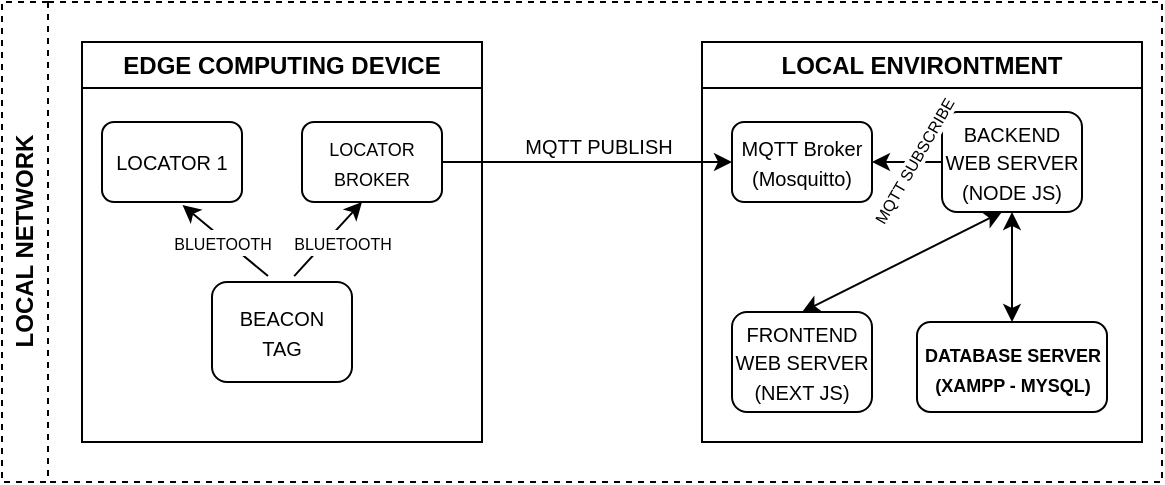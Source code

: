<mxfile version="21.5.0" type="device">
  <diagram name="Page-1" id="80d4a630-b321-0f5e-ff81-c5a36ef4752d">
    <mxGraphModel dx="1100" dy="605" grid="1" gridSize="10" guides="1" tooltips="1" connect="1" arrows="1" fold="1" page="1" pageScale="1" pageWidth="1100" pageHeight="850" background="none" math="0" shadow="0">
      <root>
        <mxCell id="0" />
        <mxCell id="1" parent="0" />
        <mxCell id="q5JJ5bhiP4EDSJoQisQF-2" value="LOCAL ENVIRONTMENT" style="swimlane;whiteSpace=wrap;html=1;" vertex="1" parent="1">
          <mxGeometry x="830" y="190" width="220" height="200" as="geometry" />
        </mxCell>
        <mxCell id="q5JJ5bhiP4EDSJoQisQF-4" value="&lt;font style=&quot;font-size: 10px;&quot;&gt;MQTT Broker (Mosquitto)&lt;/font&gt;" style="rounded=1;whiteSpace=wrap;html=1;" vertex="1" parent="q5JJ5bhiP4EDSJoQisQF-2">
          <mxGeometry x="15" y="40" width="70" height="40" as="geometry" />
        </mxCell>
        <mxCell id="q5JJ5bhiP4EDSJoQisQF-5" value="&lt;font style=&quot;font-size: 10px;&quot;&gt;BACKEND WEB SERVER (NODE JS)&lt;/font&gt;" style="rounded=1;whiteSpace=wrap;html=1;" vertex="1" parent="q5JJ5bhiP4EDSJoQisQF-2">
          <mxGeometry x="120" y="35" width="70" height="50" as="geometry" />
        </mxCell>
        <mxCell id="q5JJ5bhiP4EDSJoQisQF-19" value="" style="endArrow=classic;html=1;rounded=0;exitX=0;exitY=0.5;exitDx=0;exitDy=0;entryX=1;entryY=0.5;entryDx=0;entryDy=0;" edge="1" parent="q5JJ5bhiP4EDSJoQisQF-2" source="q5JJ5bhiP4EDSJoQisQF-5" target="q5JJ5bhiP4EDSJoQisQF-4">
          <mxGeometry width="50" height="50" relative="1" as="geometry">
            <mxPoint y="130" as="sourcePoint" />
            <mxPoint x="50" y="80" as="targetPoint" />
          </mxGeometry>
        </mxCell>
        <mxCell id="q5JJ5bhiP4EDSJoQisQF-20" value="MQTT SUBSCRIBE" style="edgeLabel;html=1;align=center;verticalAlign=middle;resizable=0;points=[];fontSize=8;rotation=-60;" vertex="1" connectable="0" parent="q5JJ5bhiP4EDSJoQisQF-19">
          <mxGeometry x="-0.471" y="-1" relative="1" as="geometry">
            <mxPoint x="-5" y="1" as="offset" />
          </mxGeometry>
        </mxCell>
        <mxCell id="q5JJ5bhiP4EDSJoQisQF-8" value="&lt;font style=&quot;font-size: 10px;&quot;&gt;FRONTEND WEB SERVER (NEXT JS)&lt;/font&gt;" style="rounded=1;whiteSpace=wrap;html=1;" vertex="1" parent="q5JJ5bhiP4EDSJoQisQF-2">
          <mxGeometry x="15" y="135" width="70" height="50" as="geometry" />
        </mxCell>
        <mxCell id="q5JJ5bhiP4EDSJoQisQF-23" value="" style="endArrow=classic;startArrow=classic;html=1;rounded=0;exitX=0.5;exitY=0;exitDx=0;exitDy=0;" edge="1" parent="q5JJ5bhiP4EDSJoQisQF-2" source="q5JJ5bhiP4EDSJoQisQF-8">
          <mxGeometry width="50" height="50" relative="1" as="geometry">
            <mxPoint x="100" y="135" as="sourcePoint" />
            <mxPoint x="150" y="85" as="targetPoint" />
          </mxGeometry>
        </mxCell>
        <mxCell id="q5JJ5bhiP4EDSJoQisQF-9" value="EDGE COMPUTING DEVICE" style="swimlane;whiteSpace=wrap;html=1;" vertex="1" parent="1">
          <mxGeometry x="520" y="190" width="200" height="200" as="geometry" />
        </mxCell>
        <mxCell id="q5JJ5bhiP4EDSJoQisQF-10" value="&lt;span style=&quot;font-size: 10px;&quot;&gt;LOCATOR 1&lt;/span&gt;" style="rounded=1;whiteSpace=wrap;html=1;" vertex="1" parent="q5JJ5bhiP4EDSJoQisQF-9">
          <mxGeometry x="10" y="40" width="70" height="40" as="geometry" />
        </mxCell>
        <mxCell id="q5JJ5bhiP4EDSJoQisQF-11" value="&lt;font style=&quot;font-size: 10px;&quot;&gt;BEACON &lt;br&gt;TAG&lt;/font&gt;" style="rounded=1;whiteSpace=wrap;html=1;" vertex="1" parent="q5JJ5bhiP4EDSJoQisQF-9">
          <mxGeometry x="65" y="120" width="70" height="50" as="geometry" />
        </mxCell>
        <mxCell id="q5JJ5bhiP4EDSJoQisQF-12" value="&lt;font style=&quot;font-size: 9px;&quot;&gt;LOCATOR &lt;br&gt;BROKER&lt;/font&gt;" style="rounded=1;whiteSpace=wrap;html=1;" vertex="1" parent="q5JJ5bhiP4EDSJoQisQF-9">
          <mxGeometry x="110" y="40" width="70" height="40" as="geometry" />
        </mxCell>
        <mxCell id="q5JJ5bhiP4EDSJoQisQF-14" value="" style="endArrow=classic;html=1;rounded=0;exitX=0.587;exitY=-0.059;exitDx=0;exitDy=0;exitPerimeter=0;" edge="1" parent="q5JJ5bhiP4EDSJoQisQF-9" source="q5JJ5bhiP4EDSJoQisQF-11">
          <mxGeometry width="50" height="50" relative="1" as="geometry">
            <mxPoint x="90" y="130" as="sourcePoint" />
            <mxPoint x="140" y="80" as="targetPoint" />
          </mxGeometry>
        </mxCell>
        <mxCell id="q5JJ5bhiP4EDSJoQisQF-16" value="&lt;font style=&quot;font-size: 8px;&quot;&gt;BLUETOOTH&lt;/font&gt;" style="edgeLabel;html=1;align=center;verticalAlign=middle;resizable=0;points=[];" vertex="1" connectable="0" parent="q5JJ5bhiP4EDSJoQisQF-14">
          <mxGeometry x="-0.296" y="-3" relative="1" as="geometry">
            <mxPoint x="10" y="-6" as="offset" />
          </mxGeometry>
        </mxCell>
        <mxCell id="q5JJ5bhiP4EDSJoQisQF-15" value="" style="endArrow=classic;html=1;rounded=0;exitX=0.4;exitY=-0.059;exitDx=0;exitDy=0;exitPerimeter=0;entryX=0.575;entryY=1.038;entryDx=0;entryDy=0;entryPerimeter=0;" edge="1" parent="q5JJ5bhiP4EDSJoQisQF-9" source="q5JJ5bhiP4EDSJoQisQF-11" target="q5JJ5bhiP4EDSJoQisQF-10">
          <mxGeometry width="50" height="50" relative="1" as="geometry">
            <mxPoint x="84" y="110" as="sourcePoint" />
            <mxPoint x="116" y="84" as="targetPoint" />
          </mxGeometry>
        </mxCell>
        <mxCell id="q5JJ5bhiP4EDSJoQisQF-21" value="&lt;font style=&quot;font-size: 8px;&quot;&gt;BLUETOOTH&lt;/font&gt;" style="edgeLabel;html=1;align=center;verticalAlign=middle;resizable=0;points=[];" vertex="1" connectable="0" parent="q5JJ5bhiP4EDSJoQisQF-9">
          <mxGeometry x="70.005" y="99.996" as="geometry" />
        </mxCell>
        <mxCell id="q5JJ5bhiP4EDSJoQisQF-17" value="" style="endArrow=classic;html=1;rounded=0;exitX=1;exitY=0.5;exitDx=0;exitDy=0;entryX=0;entryY=0.5;entryDx=0;entryDy=0;" edge="1" parent="1" source="q5JJ5bhiP4EDSJoQisQF-12" target="q5JJ5bhiP4EDSJoQisQF-4">
          <mxGeometry width="50" height="50" relative="1" as="geometry">
            <mxPoint x="680" y="260" as="sourcePoint" />
            <mxPoint x="730" y="210" as="targetPoint" />
          </mxGeometry>
        </mxCell>
        <mxCell id="q5JJ5bhiP4EDSJoQisQF-18" value="MQTT PUBLISH" style="edgeLabel;html=1;align=center;verticalAlign=bottom;resizable=0;points=[];labelPosition=center;verticalLabelPosition=top;fontSize=10;" vertex="1" connectable="0" parent="q5JJ5bhiP4EDSJoQisQF-17">
          <mxGeometry x="0.291" y="-1" relative="1" as="geometry">
            <mxPoint x="-16" y="-1" as="offset" />
          </mxGeometry>
        </mxCell>
        <mxCell id="q5JJ5bhiP4EDSJoQisQF-27" value="LOCAL NETWORK" style="swimlane;horizontal=0;whiteSpace=wrap;html=1;dashed=1;" vertex="1" parent="1">
          <mxGeometry x="480" y="170" width="580" height="240" as="geometry" />
        </mxCell>
        <mxCell id="q5JJ5bhiP4EDSJoQisQF-7" value="&lt;font style=&quot;font-size: 9px;&quot;&gt;DATABASE SERVER (XAMPP - MYSQL)&lt;/font&gt;" style="rounded=1;whiteSpace=wrap;html=1;fontStyle=1" vertex="1" parent="q5JJ5bhiP4EDSJoQisQF-27">
          <mxGeometry x="457.5" y="160" width="95" height="45" as="geometry" />
        </mxCell>
        <mxCell id="q5JJ5bhiP4EDSJoQisQF-24" value="" style="endArrow=classic;startArrow=classic;html=1;rounded=0;exitX=0.5;exitY=0;exitDx=0;exitDy=0;entryX=0.5;entryY=1;entryDx=0;entryDy=0;" edge="1" parent="1" source="q5JJ5bhiP4EDSJoQisQF-7" target="q5JJ5bhiP4EDSJoQisQF-5">
          <mxGeometry width="50" height="50" relative="1" as="geometry">
            <mxPoint x="890" y="320" as="sourcePoint" />
            <mxPoint x="990" y="285" as="targetPoint" />
          </mxGeometry>
        </mxCell>
      </root>
    </mxGraphModel>
  </diagram>
</mxfile>
